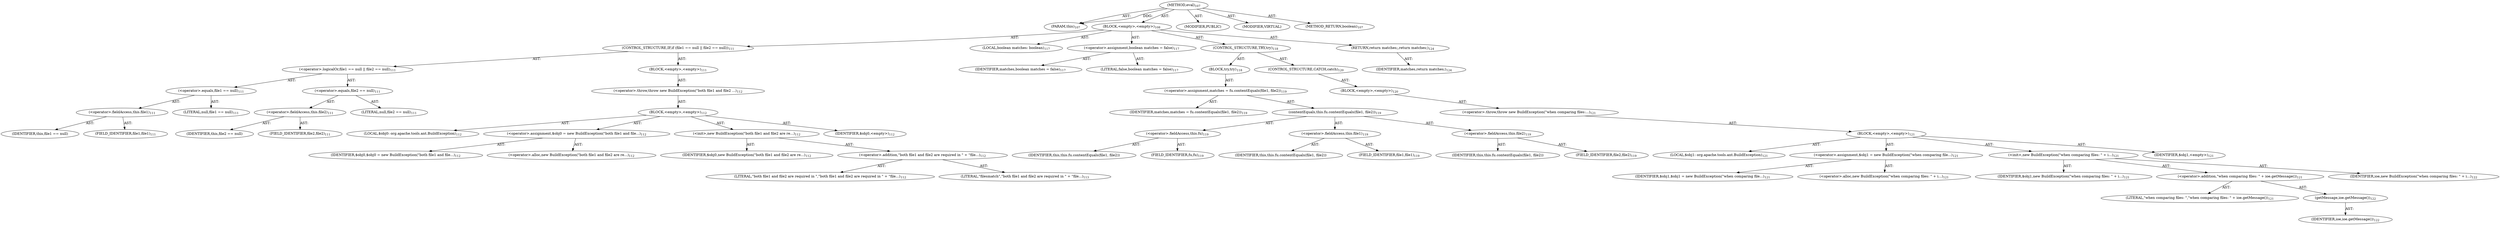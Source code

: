 digraph "eval" {  
"111669149698" [label = <(METHOD,eval)<SUB>107</SUB>> ]
"115964116996" [label = <(PARAM,this)<SUB>107</SUB>> ]
"25769803778" [label = <(BLOCK,&lt;empty&gt;,&lt;empty&gt;)<SUB>108</SUB>> ]
"47244640256" [label = <(CONTROL_STRUCTURE,IF,if (file1 == null || file2 == null))<SUB>111</SUB>> ]
"30064771076" [label = <(&lt;operator&gt;.logicalOr,file1 == null || file2 == null)<SUB>111</SUB>> ]
"30064771077" [label = <(&lt;operator&gt;.equals,file1 == null)<SUB>111</SUB>> ]
"30064771078" [label = <(&lt;operator&gt;.fieldAccess,this.file1)<SUB>111</SUB>> ]
"68719476740" [label = <(IDENTIFIER,this,file1 == null)> ]
"55834574850" [label = <(FIELD_IDENTIFIER,file1,file1)<SUB>111</SUB>> ]
"90194313216" [label = <(LITERAL,null,file1 == null)<SUB>111</SUB>> ]
"30064771079" [label = <(&lt;operator&gt;.equals,file2 == null)<SUB>111</SUB>> ]
"30064771080" [label = <(&lt;operator&gt;.fieldAccess,this.file2)<SUB>111</SUB>> ]
"68719476741" [label = <(IDENTIFIER,this,file2 == null)> ]
"55834574851" [label = <(FIELD_IDENTIFIER,file2,file2)<SUB>111</SUB>> ]
"90194313217" [label = <(LITERAL,null,file2 == null)<SUB>111</SUB>> ]
"25769803779" [label = <(BLOCK,&lt;empty&gt;,&lt;empty&gt;)<SUB>111</SUB>> ]
"30064771081" [label = <(&lt;operator&gt;.throw,throw new BuildException(&quot;both file1 and file2 ...)<SUB>112</SUB>> ]
"25769803780" [label = <(BLOCK,&lt;empty&gt;,&lt;empty&gt;)<SUB>112</SUB>> ]
"94489280512" [label = <(LOCAL,$obj0: org.apache.tools.ant.BuildException)<SUB>112</SUB>> ]
"30064771082" [label = <(&lt;operator&gt;.assignment,$obj0 = new BuildException(&quot;both file1 and file...)<SUB>112</SUB>> ]
"68719476742" [label = <(IDENTIFIER,$obj0,$obj0 = new BuildException(&quot;both file1 and file...)<SUB>112</SUB>> ]
"30064771083" [label = <(&lt;operator&gt;.alloc,new BuildException(&quot;both file1 and file2 are re...)<SUB>112</SUB>> ]
"30064771084" [label = <(&lt;init&gt;,new BuildException(&quot;both file1 and file2 are re...)<SUB>112</SUB>> ]
"68719476743" [label = <(IDENTIFIER,$obj0,new BuildException(&quot;both file1 and file2 are re...)<SUB>112</SUB>> ]
"30064771085" [label = <(&lt;operator&gt;.addition,&quot;both file1 and file2 are required in &quot; + &quot;file...)<SUB>112</SUB>> ]
"90194313218" [label = <(LITERAL,&quot;both file1 and file2 are required in &quot;,&quot;both file1 and file2 are required in &quot; + &quot;file...)<SUB>112</SUB>> ]
"90194313219" [label = <(LITERAL,&quot;filesmatch&quot;,&quot;both file1 and file2 are required in &quot; + &quot;file...)<SUB>113</SUB>> ]
"68719476744" [label = <(IDENTIFIER,$obj0,&lt;empty&gt;)<SUB>112</SUB>> ]
"94489280513" [label = <(LOCAL,boolean matches: boolean)<SUB>117</SUB>> ]
"30064771086" [label = <(&lt;operator&gt;.assignment,boolean matches = false)<SUB>117</SUB>> ]
"68719476745" [label = <(IDENTIFIER,matches,boolean matches = false)<SUB>117</SUB>> ]
"90194313220" [label = <(LITERAL,false,boolean matches = false)<SUB>117</SUB>> ]
"47244640257" [label = <(CONTROL_STRUCTURE,TRY,try)<SUB>118</SUB>> ]
"25769803781" [label = <(BLOCK,try,try)<SUB>118</SUB>> ]
"30064771087" [label = <(&lt;operator&gt;.assignment,matches = fu.contentEquals(file1, file2))<SUB>119</SUB>> ]
"68719476746" [label = <(IDENTIFIER,matches,matches = fu.contentEquals(file1, file2))<SUB>119</SUB>> ]
"30064771088" [label = <(contentEquals,this.fu.contentEquals(file1, file2))<SUB>119</SUB>> ]
"30064771089" [label = <(&lt;operator&gt;.fieldAccess,this.fu)<SUB>119</SUB>> ]
"68719476747" [label = <(IDENTIFIER,this,this.fu.contentEquals(file1, file2))> ]
"55834574852" [label = <(FIELD_IDENTIFIER,fu,fu)<SUB>119</SUB>> ]
"30064771090" [label = <(&lt;operator&gt;.fieldAccess,this.file1)<SUB>119</SUB>> ]
"68719476748" [label = <(IDENTIFIER,this,this.fu.contentEquals(file1, file2))> ]
"55834574853" [label = <(FIELD_IDENTIFIER,file1,file1)<SUB>119</SUB>> ]
"30064771091" [label = <(&lt;operator&gt;.fieldAccess,this.file2)<SUB>119</SUB>> ]
"68719476749" [label = <(IDENTIFIER,this,this.fu.contentEquals(file1, file2))> ]
"55834574854" [label = <(FIELD_IDENTIFIER,file2,file2)<SUB>119</SUB>> ]
"47244640258" [label = <(CONTROL_STRUCTURE,CATCH,catch)<SUB>120</SUB>> ]
"25769803782" [label = <(BLOCK,&lt;empty&gt;,&lt;empty&gt;)<SUB>120</SUB>> ]
"30064771092" [label = <(&lt;operator&gt;.throw,throw new BuildException(&quot;when comparing files:...)<SUB>121</SUB>> ]
"25769803783" [label = <(BLOCK,&lt;empty&gt;,&lt;empty&gt;)<SUB>121</SUB>> ]
"94489280514" [label = <(LOCAL,$obj1: org.apache.tools.ant.BuildException)<SUB>121</SUB>> ]
"30064771093" [label = <(&lt;operator&gt;.assignment,$obj1 = new BuildException(&quot;when comparing file...)<SUB>121</SUB>> ]
"68719476750" [label = <(IDENTIFIER,$obj1,$obj1 = new BuildException(&quot;when comparing file...)<SUB>121</SUB>> ]
"30064771094" [label = <(&lt;operator&gt;.alloc,new BuildException(&quot;when comparing files: &quot; + i...)<SUB>121</SUB>> ]
"30064771095" [label = <(&lt;init&gt;,new BuildException(&quot;when comparing files: &quot; + i...)<SUB>121</SUB>> ]
"68719476751" [label = <(IDENTIFIER,$obj1,new BuildException(&quot;when comparing files: &quot; + i...)<SUB>121</SUB>> ]
"30064771096" [label = <(&lt;operator&gt;.addition,&quot;when comparing files: &quot; + ioe.getMessage())<SUB>121</SUB>> ]
"90194313221" [label = <(LITERAL,&quot;when comparing files: &quot;,&quot;when comparing files: &quot; + ioe.getMessage())<SUB>121</SUB>> ]
"30064771097" [label = <(getMessage,ioe.getMessage())<SUB>122</SUB>> ]
"68719476752" [label = <(IDENTIFIER,ioe,ioe.getMessage())<SUB>122</SUB>> ]
"68719476753" [label = <(IDENTIFIER,ioe,new BuildException(&quot;when comparing files: &quot; + i...)<SUB>122</SUB>> ]
"68719476754" [label = <(IDENTIFIER,$obj1,&lt;empty&gt;)<SUB>121</SUB>> ]
"146028888064" [label = <(RETURN,return matches;,return matches;)<SUB>124</SUB>> ]
"68719476755" [label = <(IDENTIFIER,matches,return matches;)<SUB>124</SUB>> ]
"133143986183" [label = <(MODIFIER,PUBLIC)> ]
"133143986184" [label = <(MODIFIER,VIRTUAL)> ]
"128849018882" [label = <(METHOD_RETURN,boolean)<SUB>107</SUB>> ]
  "111669149698" -> "115964116996"  [ label = "AST: "] 
  "111669149698" -> "25769803778"  [ label = "AST: "] 
  "111669149698" -> "133143986183"  [ label = "AST: "] 
  "111669149698" -> "133143986184"  [ label = "AST: "] 
  "111669149698" -> "128849018882"  [ label = "AST: "] 
  "25769803778" -> "47244640256"  [ label = "AST: "] 
  "25769803778" -> "94489280513"  [ label = "AST: "] 
  "25769803778" -> "30064771086"  [ label = "AST: "] 
  "25769803778" -> "47244640257"  [ label = "AST: "] 
  "25769803778" -> "146028888064"  [ label = "AST: "] 
  "47244640256" -> "30064771076"  [ label = "AST: "] 
  "47244640256" -> "25769803779"  [ label = "AST: "] 
  "30064771076" -> "30064771077"  [ label = "AST: "] 
  "30064771076" -> "30064771079"  [ label = "AST: "] 
  "30064771077" -> "30064771078"  [ label = "AST: "] 
  "30064771077" -> "90194313216"  [ label = "AST: "] 
  "30064771078" -> "68719476740"  [ label = "AST: "] 
  "30064771078" -> "55834574850"  [ label = "AST: "] 
  "30064771079" -> "30064771080"  [ label = "AST: "] 
  "30064771079" -> "90194313217"  [ label = "AST: "] 
  "30064771080" -> "68719476741"  [ label = "AST: "] 
  "30064771080" -> "55834574851"  [ label = "AST: "] 
  "25769803779" -> "30064771081"  [ label = "AST: "] 
  "30064771081" -> "25769803780"  [ label = "AST: "] 
  "25769803780" -> "94489280512"  [ label = "AST: "] 
  "25769803780" -> "30064771082"  [ label = "AST: "] 
  "25769803780" -> "30064771084"  [ label = "AST: "] 
  "25769803780" -> "68719476744"  [ label = "AST: "] 
  "30064771082" -> "68719476742"  [ label = "AST: "] 
  "30064771082" -> "30064771083"  [ label = "AST: "] 
  "30064771084" -> "68719476743"  [ label = "AST: "] 
  "30064771084" -> "30064771085"  [ label = "AST: "] 
  "30064771085" -> "90194313218"  [ label = "AST: "] 
  "30064771085" -> "90194313219"  [ label = "AST: "] 
  "30064771086" -> "68719476745"  [ label = "AST: "] 
  "30064771086" -> "90194313220"  [ label = "AST: "] 
  "47244640257" -> "25769803781"  [ label = "AST: "] 
  "47244640257" -> "47244640258"  [ label = "AST: "] 
  "25769803781" -> "30064771087"  [ label = "AST: "] 
  "30064771087" -> "68719476746"  [ label = "AST: "] 
  "30064771087" -> "30064771088"  [ label = "AST: "] 
  "30064771088" -> "30064771089"  [ label = "AST: "] 
  "30064771088" -> "30064771090"  [ label = "AST: "] 
  "30064771088" -> "30064771091"  [ label = "AST: "] 
  "30064771089" -> "68719476747"  [ label = "AST: "] 
  "30064771089" -> "55834574852"  [ label = "AST: "] 
  "30064771090" -> "68719476748"  [ label = "AST: "] 
  "30064771090" -> "55834574853"  [ label = "AST: "] 
  "30064771091" -> "68719476749"  [ label = "AST: "] 
  "30064771091" -> "55834574854"  [ label = "AST: "] 
  "47244640258" -> "25769803782"  [ label = "AST: "] 
  "25769803782" -> "30064771092"  [ label = "AST: "] 
  "30064771092" -> "25769803783"  [ label = "AST: "] 
  "25769803783" -> "94489280514"  [ label = "AST: "] 
  "25769803783" -> "30064771093"  [ label = "AST: "] 
  "25769803783" -> "30064771095"  [ label = "AST: "] 
  "25769803783" -> "68719476754"  [ label = "AST: "] 
  "30064771093" -> "68719476750"  [ label = "AST: "] 
  "30064771093" -> "30064771094"  [ label = "AST: "] 
  "30064771095" -> "68719476751"  [ label = "AST: "] 
  "30064771095" -> "30064771096"  [ label = "AST: "] 
  "30064771095" -> "68719476753"  [ label = "AST: "] 
  "30064771096" -> "90194313221"  [ label = "AST: "] 
  "30064771096" -> "30064771097"  [ label = "AST: "] 
  "30064771097" -> "68719476752"  [ label = "AST: "] 
  "146028888064" -> "68719476755"  [ label = "AST: "] 
  "111669149698" -> "115964116996"  [ label = "DDG: "] 
}

